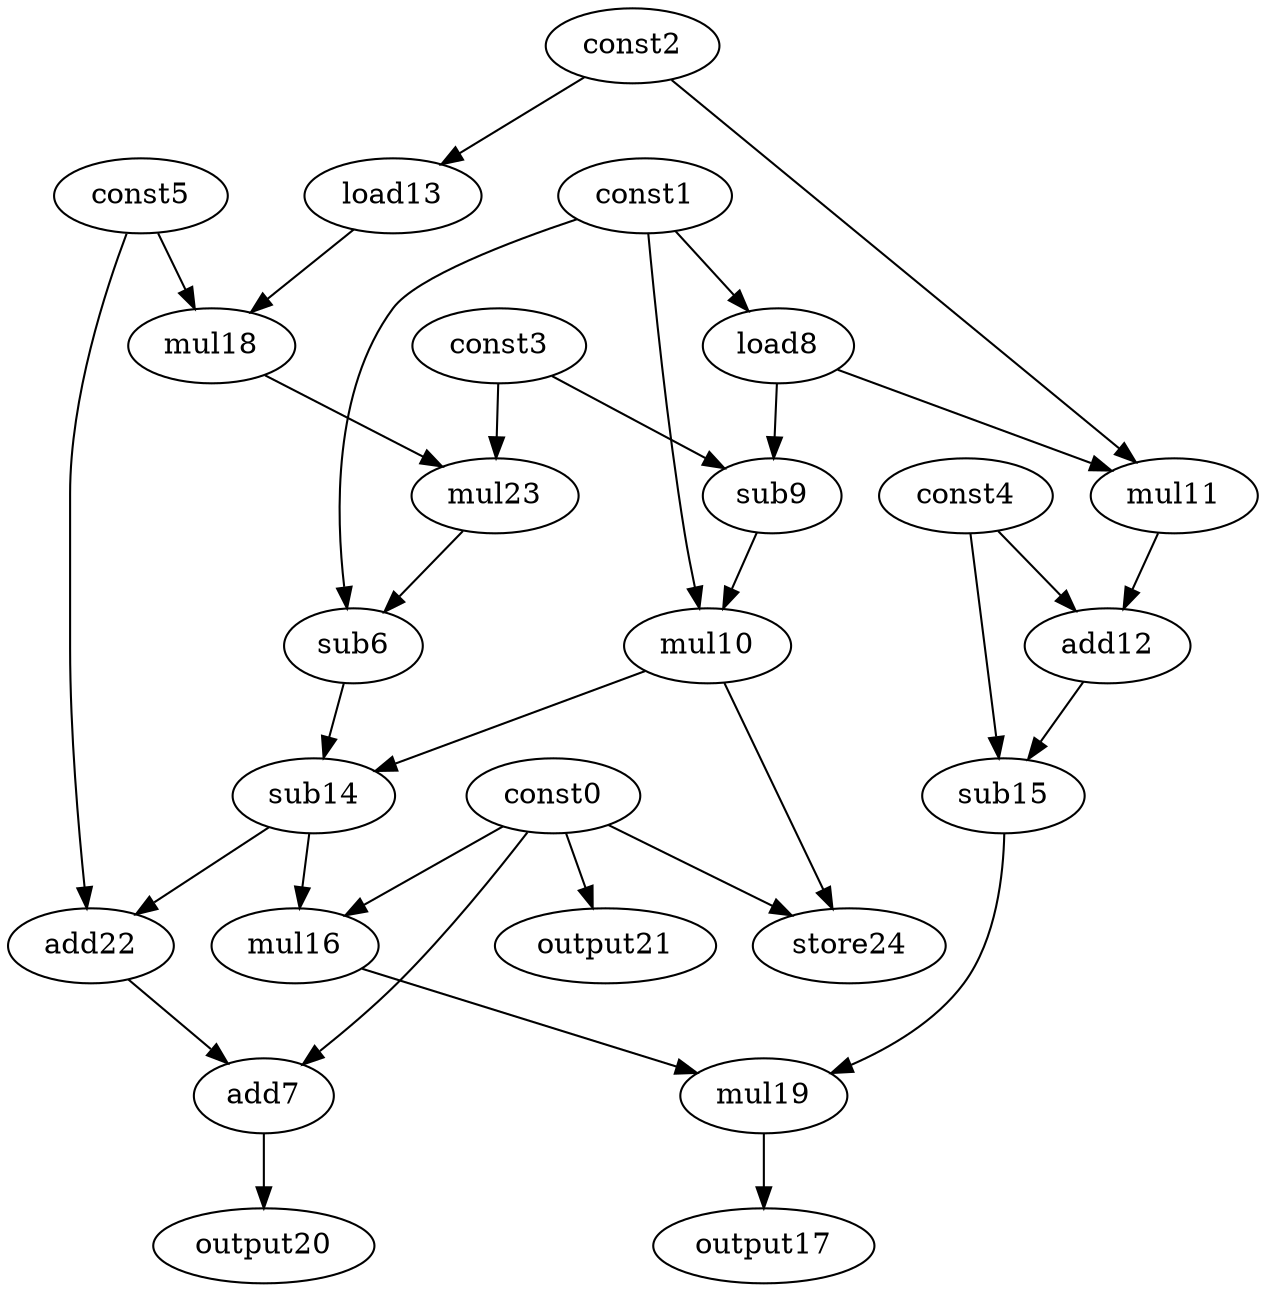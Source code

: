 digraph G { 
const0[opcode=const]; 
const1[opcode=const]; 
const2[opcode=const]; 
const3[opcode=const]; 
const4[opcode=const]; 
const5[opcode=const]; 
sub6[opcode=sub]; 
add7[opcode=add]; 
load8[opcode=load]; 
sub9[opcode=sub]; 
mul10[opcode=mul]; 
mul11[opcode=mul]; 
add12[opcode=add]; 
load13[opcode=load]; 
sub14[opcode=sub]; 
sub15[opcode=sub]; 
mul16[opcode=mul]; 
output17[opcode=output]; 
mul18[opcode=mul]; 
mul19[opcode=mul]; 
output20[opcode=output]; 
output21[opcode=output]; 
add22[opcode=add]; 
mul23[opcode=mul]; 
store24[opcode=store]; 
const1->load8[operand=0];
const2->load13[operand=0];
const0->output21[operand=0];
load8->sub9[operand=0];
const3->sub9[operand=1];
load8->mul11[operand=0];
const2->mul11[operand=1];
const5->mul18[operand=0];
load13->mul18[operand=1];
sub9->mul10[operand=0];
const1->mul10[operand=1];
mul11->add12[operand=0];
const4->add12[operand=1];
mul18->mul23[operand=0];
const3->mul23[operand=1];
const1->sub6[operand=0];
mul23->sub6[operand=1];
add12->sub15[operand=0];
const4->sub15[operand=1];
const0->store24[operand=0];
mul10->store24[operand=1];
mul10->sub14[operand=0];
sub6->sub14[operand=1];
const0->mul16[operand=0];
sub14->mul16[operand=1];
const5->add22[operand=0];
sub14->add22[operand=1];
const0->add7[operand=0];
add22->add7[operand=1];
mul16->mul19[operand=0];
sub15->mul19[operand=1];
mul19->output17[operand=0];
add7->output20[operand=0];
}
